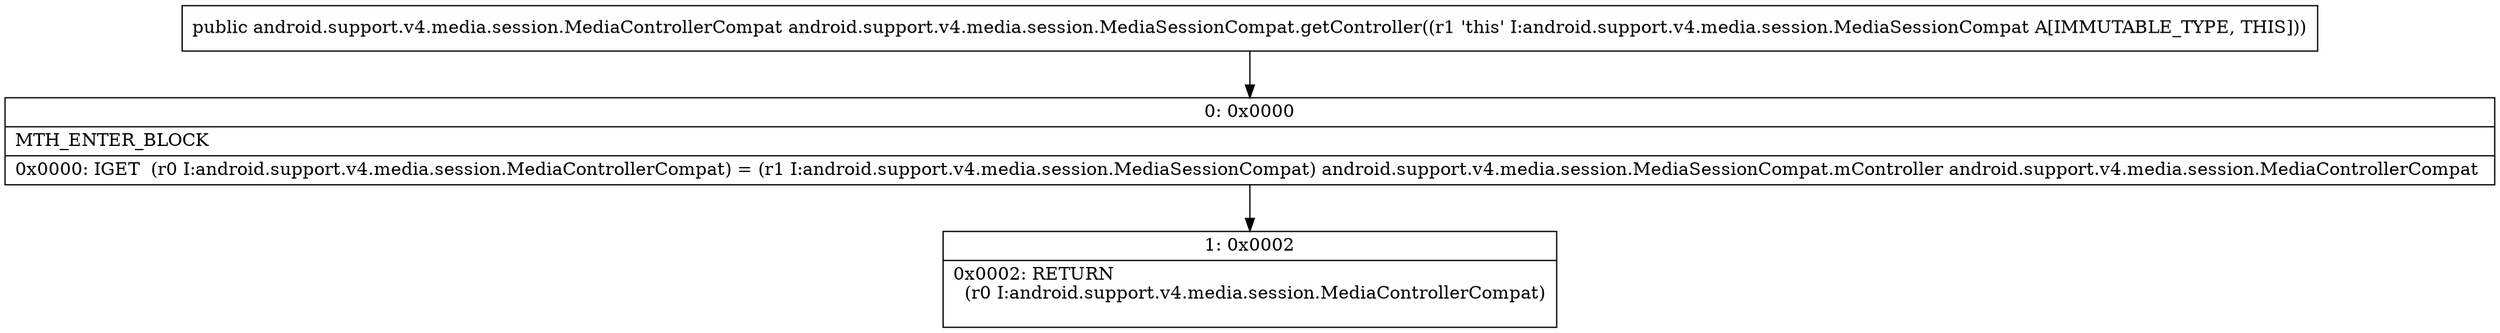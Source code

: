 digraph "CFG forandroid.support.v4.media.session.MediaSessionCompat.getController()Landroid\/support\/v4\/media\/session\/MediaControllerCompat;" {
Node_0 [shape=record,label="{0\:\ 0x0000|MTH_ENTER_BLOCK\l|0x0000: IGET  (r0 I:android.support.v4.media.session.MediaControllerCompat) = (r1 I:android.support.v4.media.session.MediaSessionCompat) android.support.v4.media.session.MediaSessionCompat.mController android.support.v4.media.session.MediaControllerCompat \l}"];
Node_1 [shape=record,label="{1\:\ 0x0002|0x0002: RETURN  \l  (r0 I:android.support.v4.media.session.MediaControllerCompat)\l \l}"];
MethodNode[shape=record,label="{public android.support.v4.media.session.MediaControllerCompat android.support.v4.media.session.MediaSessionCompat.getController((r1 'this' I:android.support.v4.media.session.MediaSessionCompat A[IMMUTABLE_TYPE, THIS])) }"];
MethodNode -> Node_0;
Node_0 -> Node_1;
}

